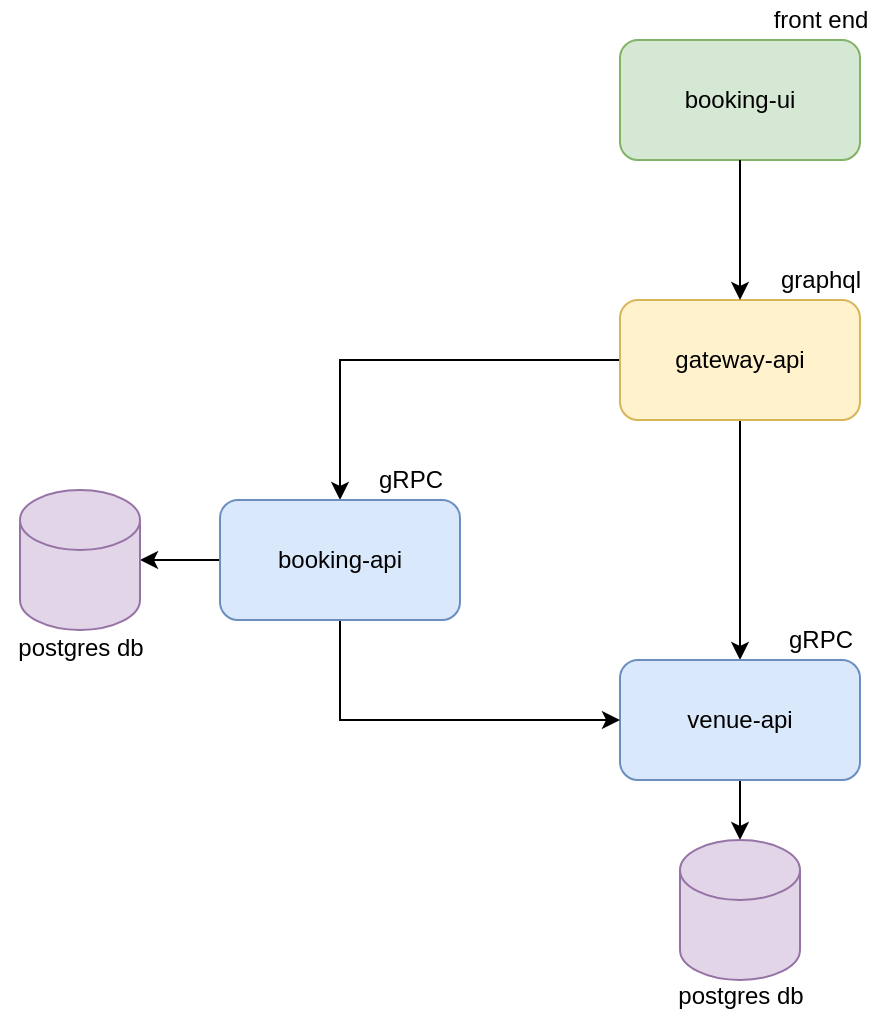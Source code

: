 <mxfile version="14.2.9" type="device"><diagram id="C5RBs43oDa-KdzZeNtuy" name="Page-1"><mxGraphModel dx="946" dy="627" grid="1" gridSize="10" guides="1" tooltips="1" connect="1" arrows="1" fold="1" page="1" pageScale="1" pageWidth="827" pageHeight="1169" math="0" shadow="0"><root><mxCell id="WIyWlLk6GJQsqaUBKTNV-0"/><mxCell id="WIyWlLk6GJQsqaUBKTNV-1" parent="WIyWlLk6GJQsqaUBKTNV-0"/><mxCell id="LgPO5UfluMZRn8V3v8zp-0" value="booking-ui" style="rounded=1;whiteSpace=wrap;html=1;fillColor=#d5e8d4;strokeColor=#82b366;" vertex="1" parent="WIyWlLk6GJQsqaUBKTNV-1"><mxGeometry x="360" y="70" width="120" height="60" as="geometry"/></mxCell><mxCell id="LgPO5UfluMZRn8V3v8zp-8" style="edgeStyle=orthogonalEdgeStyle;rounded=0;orthogonalLoop=1;jettySize=auto;html=1;exitX=0;exitY=0.5;exitDx=0;exitDy=0;entryX=0.5;entryY=0;entryDx=0;entryDy=0;" edge="1" parent="WIyWlLk6GJQsqaUBKTNV-1" source="LgPO5UfluMZRn8V3v8zp-2" target="LgPO5UfluMZRn8V3v8zp-6"><mxGeometry relative="1" as="geometry"/></mxCell><mxCell id="LgPO5UfluMZRn8V3v8zp-10" style="edgeStyle=orthogonalEdgeStyle;rounded=0;orthogonalLoop=1;jettySize=auto;html=1;exitX=0.5;exitY=1;exitDx=0;exitDy=0;" edge="1" parent="WIyWlLk6GJQsqaUBKTNV-1" source="LgPO5UfluMZRn8V3v8zp-2" target="LgPO5UfluMZRn8V3v8zp-5"><mxGeometry relative="1" as="geometry"/></mxCell><mxCell id="LgPO5UfluMZRn8V3v8zp-2" value="gateway-api" style="rounded=1;whiteSpace=wrap;html=1;fillColor=#fff2cc;strokeColor=#d6b656;" vertex="1" parent="WIyWlLk6GJQsqaUBKTNV-1"><mxGeometry x="360" y="200" width="120" height="60" as="geometry"/></mxCell><mxCell id="LgPO5UfluMZRn8V3v8zp-3" value="" style="endArrow=classic;html=1;exitX=0.5;exitY=1;exitDx=0;exitDy=0;entryX=0.5;entryY=0;entryDx=0;entryDy=0;" edge="1" parent="WIyWlLk6GJQsqaUBKTNV-1" source="LgPO5UfluMZRn8V3v8zp-0" target="LgPO5UfluMZRn8V3v8zp-2"><mxGeometry width="50" height="50" relative="1" as="geometry"><mxPoint x="474" y="170" as="sourcePoint"/><mxPoint x="414" y="200" as="targetPoint"/></mxGeometry></mxCell><mxCell id="LgPO5UfluMZRn8V3v8zp-19" style="edgeStyle=orthogonalEdgeStyle;rounded=0;orthogonalLoop=1;jettySize=auto;html=1;exitX=0.5;exitY=1;exitDx=0;exitDy=0;" edge="1" parent="WIyWlLk6GJQsqaUBKTNV-1" source="LgPO5UfluMZRn8V3v8zp-5" target="LgPO5UfluMZRn8V3v8zp-18"><mxGeometry relative="1" as="geometry"/></mxCell><mxCell id="LgPO5UfluMZRn8V3v8zp-5" value="venue-api" style="rounded=1;whiteSpace=wrap;html=1;fillColor=#dae8fc;strokeColor=#6c8ebf;" vertex="1" parent="WIyWlLk6GJQsqaUBKTNV-1"><mxGeometry x="360" y="380" width="120" height="60" as="geometry"/></mxCell><mxCell id="LgPO5UfluMZRn8V3v8zp-9" style="edgeStyle=orthogonalEdgeStyle;rounded=0;orthogonalLoop=1;jettySize=auto;html=1;exitX=0.5;exitY=1;exitDx=0;exitDy=0;entryX=0;entryY=0.5;entryDx=0;entryDy=0;" edge="1" parent="WIyWlLk6GJQsqaUBKTNV-1" source="LgPO5UfluMZRn8V3v8zp-6" target="LgPO5UfluMZRn8V3v8zp-5"><mxGeometry relative="1" as="geometry"/></mxCell><mxCell id="LgPO5UfluMZRn8V3v8zp-17" style="edgeStyle=orthogonalEdgeStyle;rounded=0;orthogonalLoop=1;jettySize=auto;html=1;exitX=0;exitY=0.5;exitDx=0;exitDy=0;entryX=1;entryY=0.5;entryDx=0;entryDy=0;entryPerimeter=0;" edge="1" parent="WIyWlLk6GJQsqaUBKTNV-1" source="LgPO5UfluMZRn8V3v8zp-6" target="LgPO5UfluMZRn8V3v8zp-16"><mxGeometry relative="1" as="geometry"/></mxCell><mxCell id="LgPO5UfluMZRn8V3v8zp-6" value="booking-api" style="rounded=1;whiteSpace=wrap;html=1;fillColor=#dae8fc;strokeColor=#6c8ebf;" vertex="1" parent="WIyWlLk6GJQsqaUBKTNV-1"><mxGeometry x="160" y="300" width="120" height="60" as="geometry"/></mxCell><mxCell id="LgPO5UfluMZRn8V3v8zp-12" value="front end" style="text;html=1;align=center;verticalAlign=middle;resizable=0;points=[];autosize=1;" vertex="1" parent="WIyWlLk6GJQsqaUBKTNV-1"><mxGeometry x="430" y="50" width="60" height="20" as="geometry"/></mxCell><mxCell id="LgPO5UfluMZRn8V3v8zp-13" value="graphql" style="text;html=1;align=center;verticalAlign=middle;resizable=0;points=[];autosize=1;" vertex="1" parent="WIyWlLk6GJQsqaUBKTNV-1"><mxGeometry x="430" y="180" width="60" height="20" as="geometry"/></mxCell><mxCell id="LgPO5UfluMZRn8V3v8zp-14" value="gRPC" style="text;html=1;align=center;verticalAlign=middle;resizable=0;points=[];autosize=1;" vertex="1" parent="WIyWlLk6GJQsqaUBKTNV-1"><mxGeometry x="435" y="360" width="50" height="20" as="geometry"/></mxCell><mxCell id="LgPO5UfluMZRn8V3v8zp-15" value="gRPC" style="text;html=1;align=center;verticalAlign=middle;resizable=0;points=[];autosize=1;" vertex="1" parent="WIyWlLk6GJQsqaUBKTNV-1"><mxGeometry x="230" y="280" width="50" height="20" as="geometry"/></mxCell><mxCell id="LgPO5UfluMZRn8V3v8zp-16" value="" style="shape=cylinder3;whiteSpace=wrap;html=1;boundedLbl=1;backgroundOutline=1;size=15;fillColor=#e1d5e7;strokeColor=#9673a6;" vertex="1" parent="WIyWlLk6GJQsqaUBKTNV-1"><mxGeometry x="60" y="295" width="60" height="70" as="geometry"/></mxCell><mxCell id="LgPO5UfluMZRn8V3v8zp-18" value="" style="shape=cylinder3;whiteSpace=wrap;html=1;boundedLbl=1;backgroundOutline=1;size=15;fillColor=#e1d5e7;strokeColor=#9673a6;" vertex="1" parent="WIyWlLk6GJQsqaUBKTNV-1"><mxGeometry x="390" y="470" width="60" height="70" as="geometry"/></mxCell><mxCell id="LgPO5UfluMZRn8V3v8zp-20" value="postgres db" style="text;html=1;align=center;verticalAlign=middle;resizable=0;points=[];autosize=1;" vertex="1" parent="WIyWlLk6GJQsqaUBKTNV-1"><mxGeometry x="50" y="364" width="80" height="20" as="geometry"/></mxCell><mxCell id="LgPO5UfluMZRn8V3v8zp-21" value="postgres db" style="text;html=1;align=center;verticalAlign=middle;resizable=0;points=[];autosize=1;" vertex="1" parent="WIyWlLk6GJQsqaUBKTNV-1"><mxGeometry x="380" y="538" width="80" height="20" as="geometry"/></mxCell></root></mxGraphModel></diagram></mxfile>